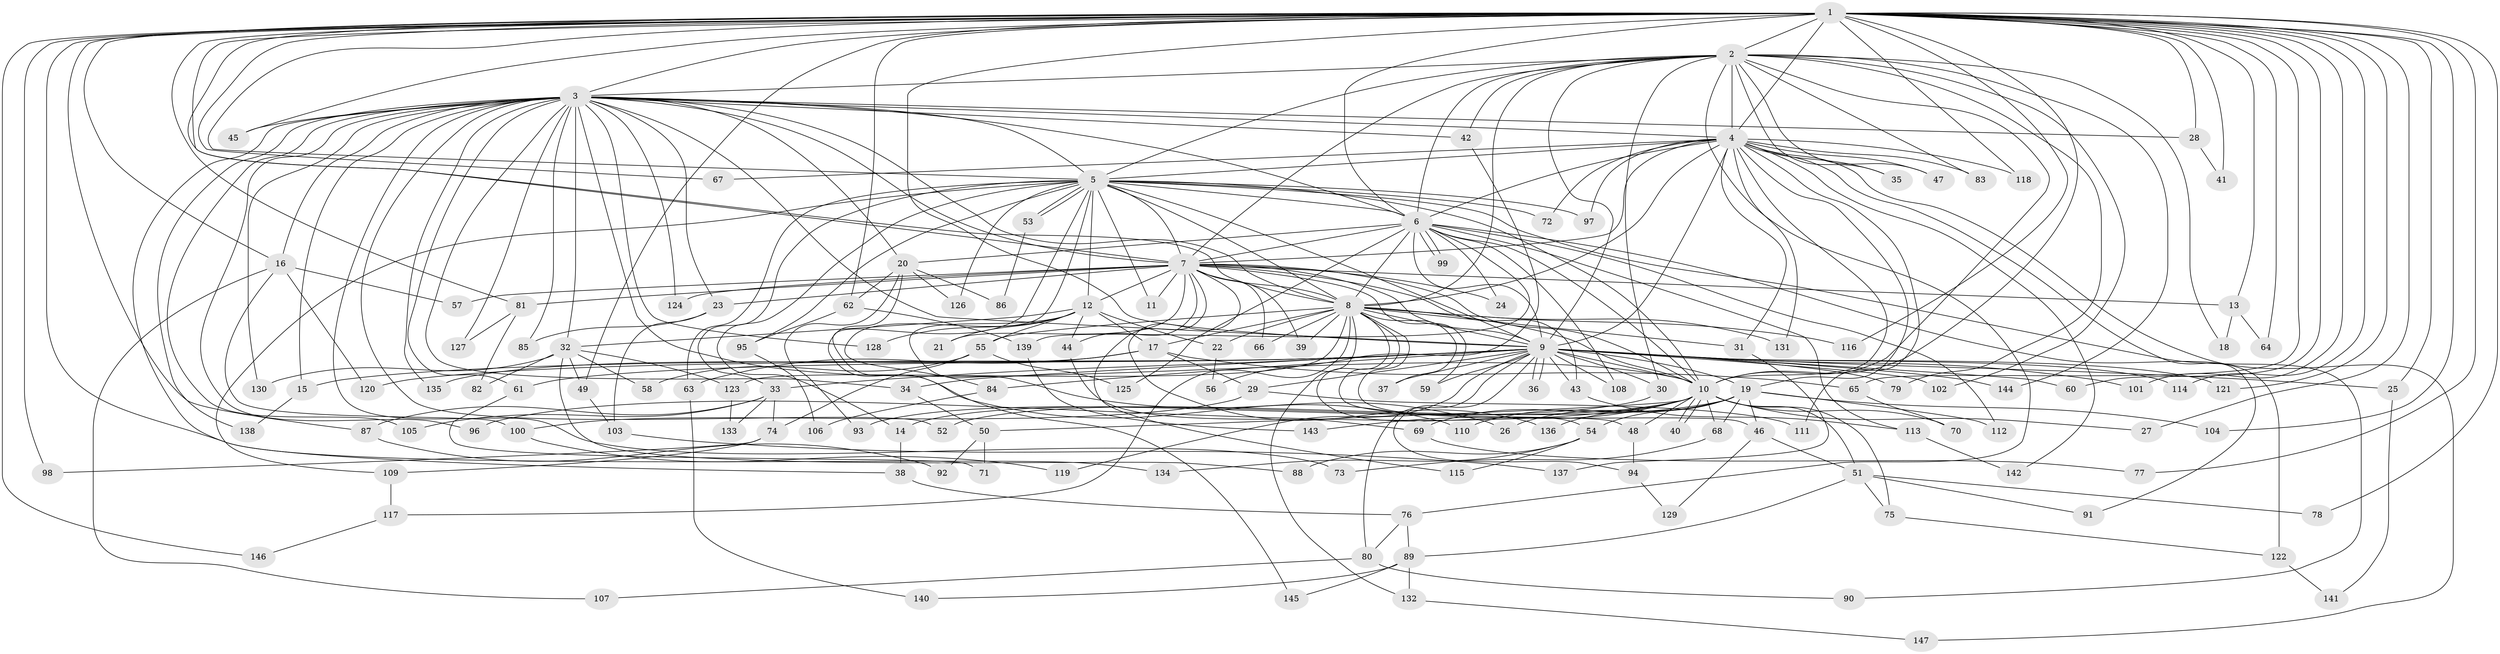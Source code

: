 // Generated by graph-tools (version 1.1) at 2025/49/03/09/25 03:49:34]
// undirected, 147 vertices, 319 edges
graph export_dot {
graph [start="1"]
  node [color=gray90,style=filled];
  1;
  2;
  3;
  4;
  5;
  6;
  7;
  8;
  9;
  10;
  11;
  12;
  13;
  14;
  15;
  16;
  17;
  18;
  19;
  20;
  21;
  22;
  23;
  24;
  25;
  26;
  27;
  28;
  29;
  30;
  31;
  32;
  33;
  34;
  35;
  36;
  37;
  38;
  39;
  40;
  41;
  42;
  43;
  44;
  45;
  46;
  47;
  48;
  49;
  50;
  51;
  52;
  53;
  54;
  55;
  56;
  57;
  58;
  59;
  60;
  61;
  62;
  63;
  64;
  65;
  66;
  67;
  68;
  69;
  70;
  71;
  72;
  73;
  74;
  75;
  76;
  77;
  78;
  79;
  80;
  81;
  82;
  83;
  84;
  85;
  86;
  87;
  88;
  89;
  90;
  91;
  92;
  93;
  94;
  95;
  96;
  97;
  98;
  99;
  100;
  101;
  102;
  103;
  104;
  105;
  106;
  107;
  108;
  109;
  110;
  111;
  112;
  113;
  114;
  115;
  116;
  117;
  118;
  119;
  120;
  121;
  122;
  123;
  124;
  125;
  126;
  127;
  128;
  129;
  130;
  131;
  132;
  133;
  134;
  135;
  136;
  137;
  138;
  139;
  140;
  141;
  142;
  143;
  144;
  145;
  146;
  147;
  1 -- 2;
  1 -- 3;
  1 -- 4;
  1 -- 5;
  1 -- 6;
  1 -- 7;
  1 -- 8;
  1 -- 9;
  1 -- 10;
  1 -- 13;
  1 -- 16;
  1 -- 25;
  1 -- 27;
  1 -- 28;
  1 -- 41;
  1 -- 45;
  1 -- 49;
  1 -- 60;
  1 -- 62;
  1 -- 64;
  1 -- 65;
  1 -- 67;
  1 -- 77;
  1 -- 78;
  1 -- 81;
  1 -- 87;
  1 -- 98;
  1 -- 101;
  1 -- 104;
  1 -- 114;
  1 -- 116;
  1 -- 118;
  1 -- 121;
  1 -- 134;
  1 -- 146;
  2 -- 3;
  2 -- 4;
  2 -- 5;
  2 -- 6;
  2 -- 7;
  2 -- 8;
  2 -- 9;
  2 -- 10;
  2 -- 18;
  2 -- 30;
  2 -- 35;
  2 -- 42;
  2 -- 47;
  2 -- 76;
  2 -- 79;
  2 -- 83;
  2 -- 102;
  2 -- 144;
  3 -- 4;
  3 -- 5;
  3 -- 6;
  3 -- 7;
  3 -- 8;
  3 -- 9;
  3 -- 10;
  3 -- 15;
  3 -- 16;
  3 -- 20;
  3 -- 23;
  3 -- 28;
  3 -- 32;
  3 -- 34;
  3 -- 38;
  3 -- 42;
  3 -- 45;
  3 -- 52;
  3 -- 61;
  3 -- 73;
  3 -- 85;
  3 -- 96;
  3 -- 105;
  3 -- 124;
  3 -- 127;
  3 -- 128;
  3 -- 130;
  3 -- 135;
  3 -- 138;
  4 -- 5;
  4 -- 6;
  4 -- 7;
  4 -- 8;
  4 -- 9;
  4 -- 10;
  4 -- 19;
  4 -- 31;
  4 -- 35;
  4 -- 47;
  4 -- 67;
  4 -- 72;
  4 -- 83;
  4 -- 91;
  4 -- 97;
  4 -- 111;
  4 -- 118;
  4 -- 131;
  4 -- 142;
  4 -- 147;
  5 -- 6;
  5 -- 7;
  5 -- 8;
  5 -- 9;
  5 -- 10;
  5 -- 11;
  5 -- 12;
  5 -- 14;
  5 -- 33;
  5 -- 53;
  5 -- 53;
  5 -- 63;
  5 -- 72;
  5 -- 84;
  5 -- 90;
  5 -- 95;
  5 -- 97;
  5 -- 109;
  5 -- 126;
  5 -- 145;
  6 -- 7;
  6 -- 8;
  6 -- 9;
  6 -- 10;
  6 -- 20;
  6 -- 24;
  6 -- 99;
  6 -- 99;
  6 -- 108;
  6 -- 112;
  6 -- 113;
  6 -- 122;
  6 -- 125;
  6 -- 139;
  7 -- 8;
  7 -- 9;
  7 -- 10;
  7 -- 11;
  7 -- 12;
  7 -- 13;
  7 -- 21;
  7 -- 23;
  7 -- 24;
  7 -- 39;
  7 -- 43;
  7 -- 44;
  7 -- 57;
  7 -- 59;
  7 -- 66;
  7 -- 81;
  7 -- 115;
  7 -- 124;
  7 -- 136;
  8 -- 9;
  8 -- 10;
  8 -- 17;
  8 -- 22;
  8 -- 31;
  8 -- 37;
  8 -- 39;
  8 -- 46;
  8 -- 48;
  8 -- 54;
  8 -- 55;
  8 -- 66;
  8 -- 116;
  8 -- 117;
  8 -- 123;
  8 -- 131;
  8 -- 132;
  9 -- 10;
  9 -- 15;
  9 -- 19;
  9 -- 25;
  9 -- 29;
  9 -- 30;
  9 -- 33;
  9 -- 34;
  9 -- 36;
  9 -- 36;
  9 -- 37;
  9 -- 43;
  9 -- 59;
  9 -- 60;
  9 -- 61;
  9 -- 79;
  9 -- 80;
  9 -- 84;
  9 -- 94;
  9 -- 101;
  9 -- 102;
  9 -- 108;
  9 -- 114;
  9 -- 119;
  9 -- 120;
  9 -- 121;
  9 -- 144;
  10 -- 14;
  10 -- 27;
  10 -- 40;
  10 -- 40;
  10 -- 48;
  10 -- 50;
  10 -- 51;
  10 -- 68;
  10 -- 69;
  10 -- 70;
  10 -- 75;
  10 -- 96;
  10 -- 143;
  12 -- 17;
  12 -- 21;
  12 -- 22;
  12 -- 26;
  12 -- 32;
  12 -- 44;
  12 -- 55;
  12 -- 128;
  13 -- 18;
  13 -- 64;
  14 -- 38;
  15 -- 138;
  16 -- 57;
  16 -- 100;
  16 -- 107;
  16 -- 120;
  17 -- 29;
  17 -- 63;
  17 -- 65;
  17 -- 135;
  19 -- 26;
  19 -- 46;
  19 -- 52;
  19 -- 54;
  19 -- 68;
  19 -- 104;
  19 -- 110;
  19 -- 112;
  19 -- 136;
  20 -- 62;
  20 -- 86;
  20 -- 93;
  20 -- 110;
  20 -- 126;
  22 -- 56;
  23 -- 85;
  23 -- 103;
  25 -- 141;
  28 -- 41;
  29 -- 100;
  29 -- 111;
  30 -- 93;
  31 -- 137;
  32 -- 49;
  32 -- 58;
  32 -- 82;
  32 -- 88;
  32 -- 123;
  32 -- 130;
  33 -- 74;
  33 -- 87;
  33 -- 105;
  33 -- 133;
  34 -- 50;
  38 -- 76;
  42 -- 56;
  43 -- 113;
  44 -- 69;
  46 -- 51;
  46 -- 129;
  48 -- 94;
  49 -- 103;
  50 -- 71;
  50 -- 92;
  51 -- 75;
  51 -- 78;
  51 -- 89;
  51 -- 91;
  53 -- 86;
  54 -- 88;
  54 -- 115;
  54 -- 134;
  55 -- 58;
  55 -- 74;
  55 -- 125;
  61 -- 71;
  62 -- 95;
  62 -- 139;
  63 -- 140;
  65 -- 70;
  68 -- 73;
  69 -- 77;
  74 -- 98;
  74 -- 109;
  75 -- 122;
  76 -- 80;
  76 -- 89;
  80 -- 90;
  80 -- 107;
  81 -- 82;
  81 -- 127;
  84 -- 106;
  87 -- 92;
  89 -- 132;
  89 -- 140;
  89 -- 145;
  94 -- 129;
  95 -- 106;
  100 -- 119;
  103 -- 137;
  109 -- 117;
  113 -- 142;
  117 -- 146;
  122 -- 141;
  123 -- 133;
  132 -- 147;
  139 -- 143;
}
